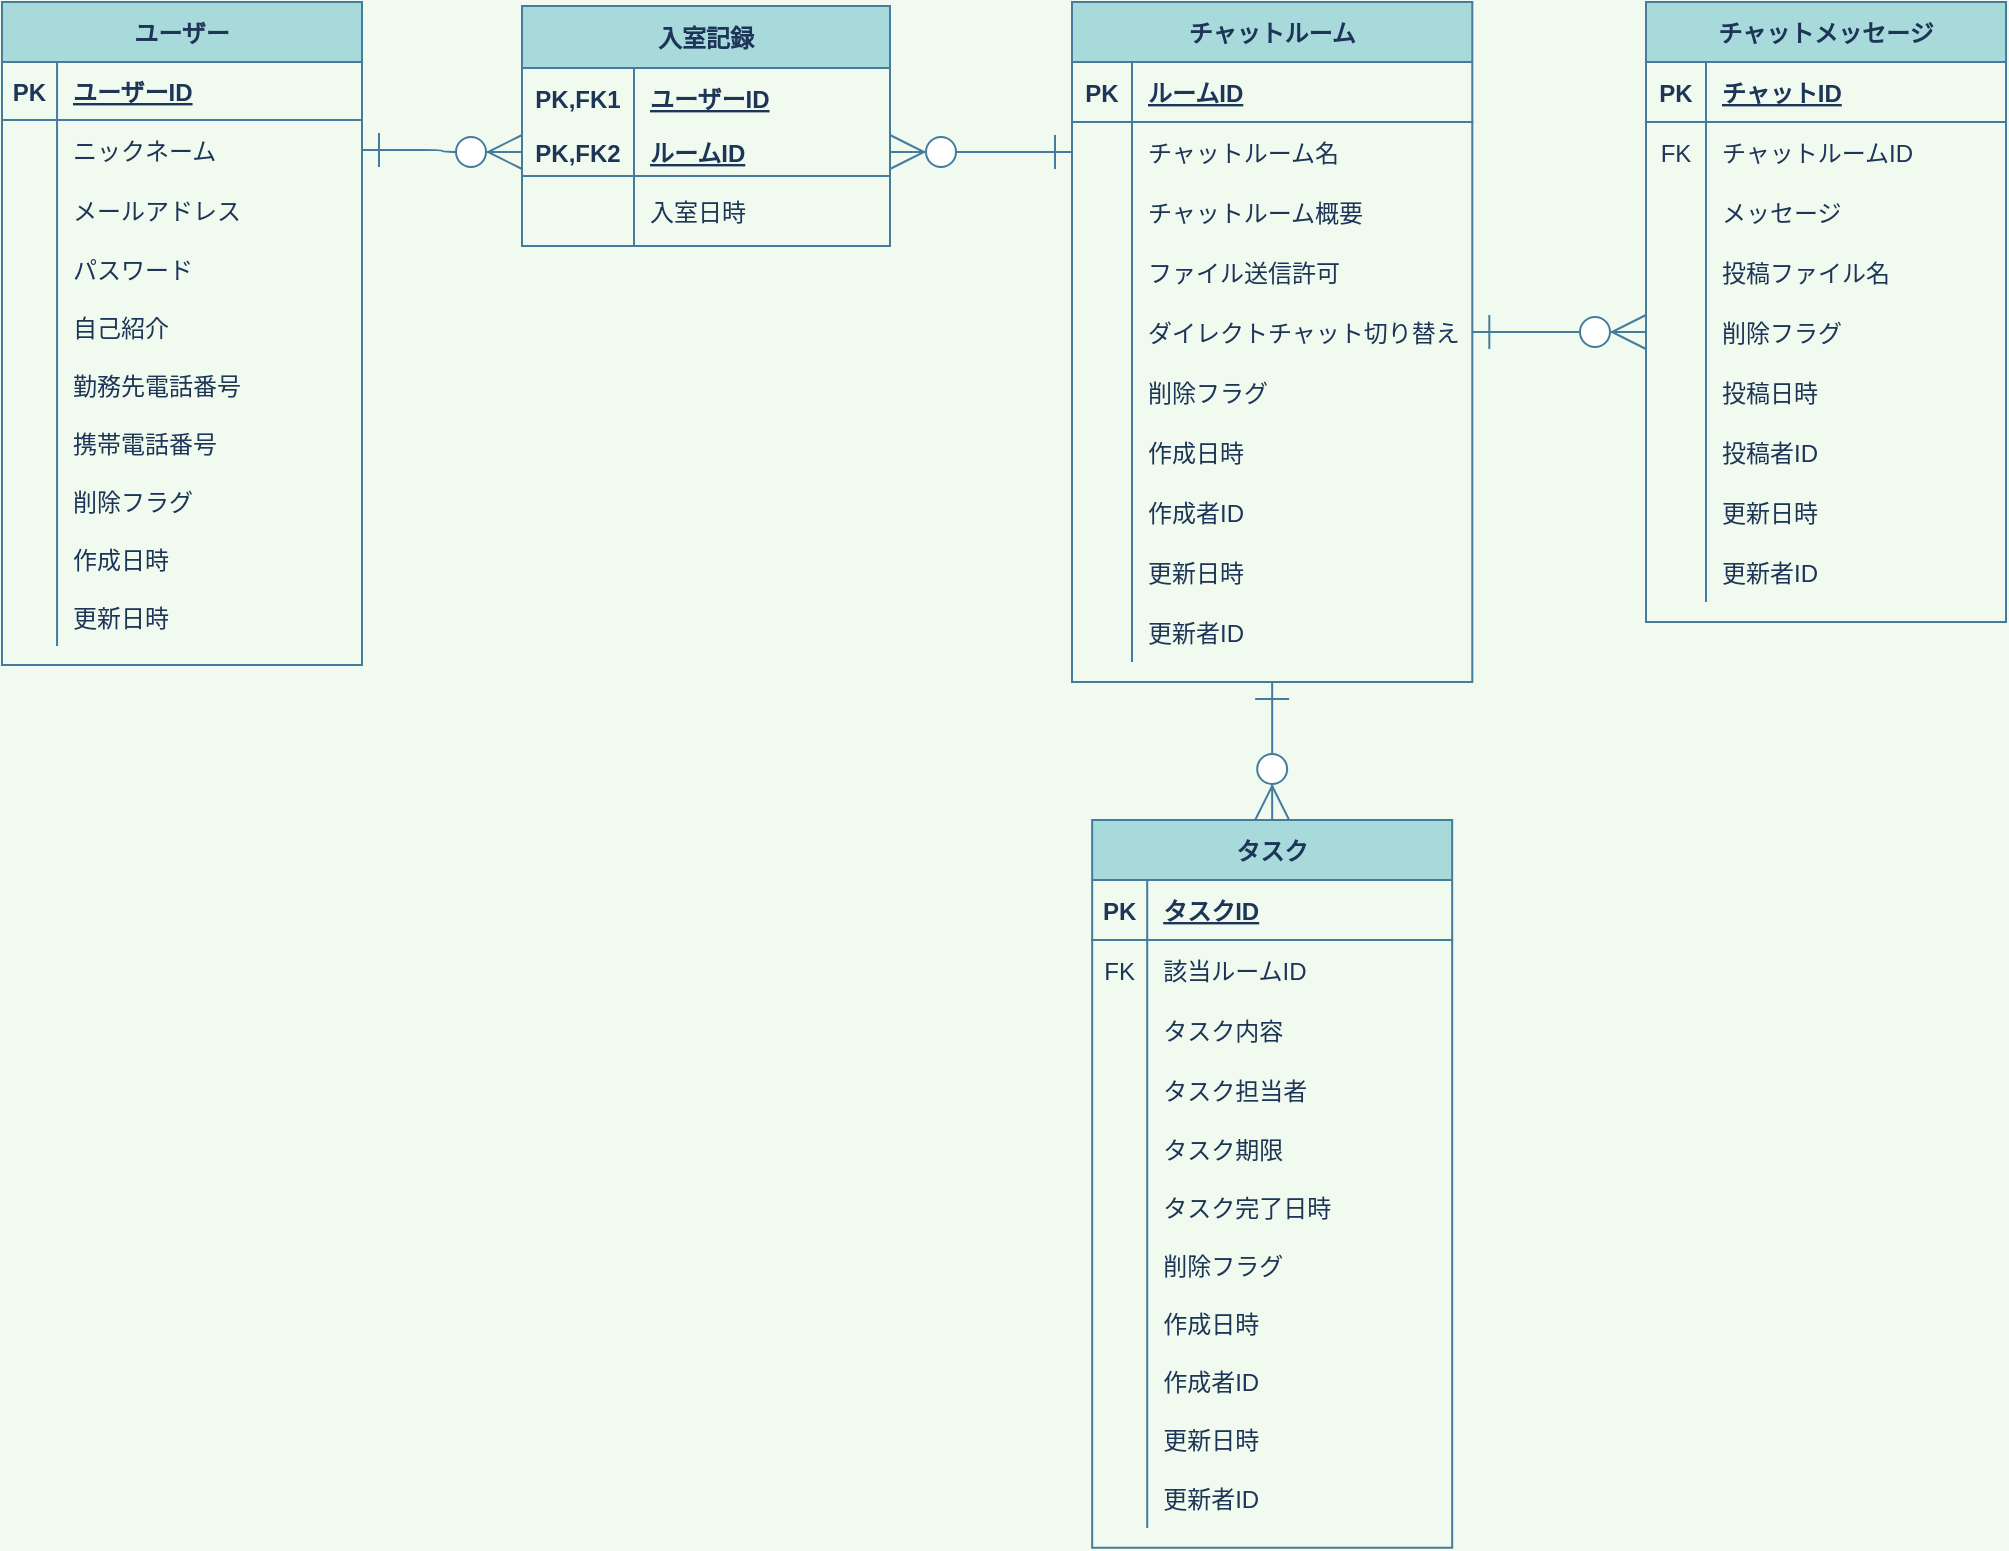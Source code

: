 <mxfile version="13.6.5" pages="3">
    <diagram id="z2y-q7UlE0Hm3_T02Hqq" name="ユーザー関連機能">
        <mxGraphModel dx="1180" dy="1419" grid="0" gridSize="10" guides="1" tooltips="1" connect="1" arrows="1" fold="1" page="1" pageScale="1" pageWidth="1169" pageHeight="827" background="#F1FAEE" math="0" shadow="0">
            <root>
                <mxCell id="0"/>
                <mxCell id="1" parent="0"/>
                <mxCell id="vardAXW912Ard7e9yVQy-369" style="edgeStyle=orthogonalEdgeStyle;rounded=1;orthogonalLoop=1;jettySize=auto;html=1;exitX=0.5;exitY=1;exitDx=0;exitDy=0;entryX=0.5;entryY=0;entryDx=0;entryDy=0;startArrow=ERone;startFill=0;startSize=15;endArrow=ERzeroToMany;endFill=1;endSize=15;strokeColor=#457B9D;fillColor=#A8DADC;fontColor=#1D3557;" parent="1" source="vardAXW912Ard7e9yVQy-74" target="vardAXW912Ard7e9yVQy-126" edge="1">
                    <mxGeometry relative="1" as="geometry"/>
                </mxCell>
                <mxCell id="vardAXW912Ard7e9yVQy-366" style="edgeStyle=orthogonalEdgeStyle;rounded=1;orthogonalLoop=1;jettySize=auto;html=1;exitX=1;exitY=0.5;exitDx=0;exitDy=0;startArrow=ERzeroToMany;startFill=1;startSize=15;endArrow=ERone;endFill=0;endSize=15;strokeColor=#457B9D;fillColor=#A8DADC;fontColor=#1D3557;entryX=0;entryY=0.5;entryDx=0;entryDy=0;" parent="1" source="vardAXW912Ard7e9yVQy-317" target="vardAXW912Ard7e9yVQy-78" edge="1">
                    <mxGeometry relative="1" as="geometry">
                        <mxPoint x="630.706" y="140.353" as="targetPoint"/>
                    </mxGeometry>
                </mxCell>
                <mxCell id="vardAXW912Ard7e9yVQy-368" style="edgeStyle=orthogonalEdgeStyle;rounded=1;orthogonalLoop=1;jettySize=auto;html=1;exitX=0;exitY=0.5;exitDx=0;exitDy=0;entryX=1;entryY=0.5;entryDx=0;entryDy=0;startArrow=ERzeroToMany;startFill=1;startSize=15;endArrow=ERone;endFill=0;endSize=15;strokeColor=#457B9D;fillColor=#A8DADC;fontColor=#1D3557;" parent="1" source="vardAXW912Ard7e9yVQy-317" target="vardAXW912Ard7e9yVQy-16" edge="1">
                    <mxGeometry relative="1" as="geometry"/>
                </mxCell>
                <mxCell id="16" style="edgeStyle=orthogonalEdgeStyle;rounded=0;orthogonalLoop=1;jettySize=auto;html=1;entryX=0;entryY=0.5;entryDx=0;entryDy=0;fontColor=#1D3557;strokeColor=#457B9D;endArrow=ERzeroToMany;endFill=1;endSize=15;startSize=15;startArrow=ERone;startFill=0;exitX=1;exitY=0.5;exitDx=0;exitDy=0;" edge="1" parent="1" source="20" target="vardAXW912Ard7e9yVQy-71">
                    <mxGeometry relative="1" as="geometry"/>
                </mxCell>
                <mxCell id="vardAXW912Ard7e9yVQy-22" value="チャットメッセージ" style="shape=table;startSize=30;container=1;collapsible=1;childLayout=tableLayout;fixedRows=1;rowLines=0;fontStyle=1;align=center;resizeLast=1;strokeColor=#457B9D;fillColor=#A8DADC;fontColor=#1D3557;" parent="1" vertex="1">
                    <mxGeometry x="924" y="33" width="180" height="310" as="geometry"/>
                </mxCell>
                <mxCell id="vardAXW912Ard7e9yVQy-23" value="" style="shape=partialRectangle;collapsible=0;dropTarget=0;pointerEvents=0;fillColor=none;top=0;left=0;bottom=1;right=0;points=[[0,0.5],[1,0.5]];portConstraint=eastwest;strokeColor=#457B9D;fontColor=#1D3557;" parent="vardAXW912Ard7e9yVQy-22" vertex="1">
                    <mxGeometry y="30" width="180" height="30" as="geometry"/>
                </mxCell>
                <mxCell id="vardAXW912Ard7e9yVQy-24" value="PK" style="shape=partialRectangle;connectable=0;fillColor=none;top=0;left=0;bottom=0;right=0;fontStyle=1;overflow=hidden;strokeColor=#457B9D;fontColor=#1D3557;" parent="vardAXW912Ard7e9yVQy-23" vertex="1">
                    <mxGeometry width="30" height="30" as="geometry"/>
                </mxCell>
                <mxCell id="vardAXW912Ard7e9yVQy-25" value="チャットID" style="shape=partialRectangle;connectable=0;fillColor=none;top=0;left=0;bottom=0;right=0;align=left;spacingLeft=6;fontStyle=5;overflow=hidden;strokeColor=#457B9D;fontColor=#1D3557;" parent="vardAXW912Ard7e9yVQy-23" vertex="1">
                    <mxGeometry x="30" width="150" height="30" as="geometry"/>
                </mxCell>
                <mxCell id="vardAXW912Ard7e9yVQy-162" style="shape=partialRectangle;collapsible=0;dropTarget=0;pointerEvents=0;fillColor=none;top=0;left=0;bottom=0;right=0;points=[[0,0.5],[1,0.5]];portConstraint=eastwest;strokeColor=#457B9D;fontColor=#1D3557;" parent="vardAXW912Ard7e9yVQy-22" vertex="1">
                    <mxGeometry y="60" width="180" height="30" as="geometry"/>
                </mxCell>
                <mxCell id="vardAXW912Ard7e9yVQy-163" value="FK" style="shape=partialRectangle;connectable=0;fillColor=none;top=0;left=0;bottom=0;right=0;editable=1;overflow=hidden;strokeColor=#457B9D;fontColor=#1D3557;" parent="vardAXW912Ard7e9yVQy-162" vertex="1">
                    <mxGeometry width="30" height="30" as="geometry"/>
                </mxCell>
                <mxCell id="vardAXW912Ard7e9yVQy-164" value="チャットルームID" style="shape=partialRectangle;connectable=0;fillColor=none;top=0;left=0;bottom=0;right=0;align=left;spacingLeft=6;overflow=hidden;strokeColor=#457B9D;fontColor=#1D3557;" parent="vardAXW912Ard7e9yVQy-162" vertex="1">
                    <mxGeometry x="30" width="150" height="30" as="geometry"/>
                </mxCell>
                <mxCell id="vardAXW912Ard7e9yVQy-29" value="" style="shape=partialRectangle;collapsible=0;dropTarget=0;pointerEvents=0;fillColor=none;top=0;left=0;bottom=0;right=0;points=[[0,0.5],[1,0.5]];portConstraint=eastwest;strokeColor=#457B9D;fontColor=#1D3557;" parent="vardAXW912Ard7e9yVQy-22" vertex="1">
                    <mxGeometry y="90" width="180" height="30" as="geometry"/>
                </mxCell>
                <mxCell id="vardAXW912Ard7e9yVQy-30" value="" style="shape=partialRectangle;connectable=0;fillColor=none;top=0;left=0;bottom=0;right=0;editable=1;overflow=hidden;strokeColor=#457B9D;fontColor=#1D3557;" parent="vardAXW912Ard7e9yVQy-29" vertex="1">
                    <mxGeometry width="30" height="30" as="geometry"/>
                </mxCell>
                <mxCell id="vardAXW912Ard7e9yVQy-31" value="メッセージ" style="shape=partialRectangle;connectable=0;fillColor=none;top=0;left=0;bottom=0;right=0;align=left;spacingLeft=6;overflow=hidden;strokeColor=#457B9D;fontColor=#1D3557;" parent="vardAXW912Ard7e9yVQy-29" vertex="1">
                    <mxGeometry x="30" width="150" height="30" as="geometry"/>
                </mxCell>
                <mxCell id="vardAXW912Ard7e9yVQy-32" value="" style="shape=partialRectangle;collapsible=0;dropTarget=0;pointerEvents=0;fillColor=none;top=0;left=0;bottom=0;right=0;points=[[0,0.5],[1,0.5]];portConstraint=eastwest;strokeColor=#457B9D;fontColor=#1D3557;" parent="vardAXW912Ard7e9yVQy-22" vertex="1">
                    <mxGeometry y="120" width="180" height="30" as="geometry"/>
                </mxCell>
                <mxCell id="vardAXW912Ard7e9yVQy-33" value="" style="shape=partialRectangle;connectable=0;fillColor=none;top=0;left=0;bottom=0;right=0;editable=1;overflow=hidden;strokeColor=#457B9D;fontColor=#1D3557;" parent="vardAXW912Ard7e9yVQy-32" vertex="1">
                    <mxGeometry width="30" height="30" as="geometry"/>
                </mxCell>
                <mxCell id="vardAXW912Ard7e9yVQy-34" value="投稿ファイル名" style="shape=partialRectangle;connectable=0;fillColor=none;top=0;left=0;bottom=0;right=0;align=left;spacingLeft=6;overflow=hidden;strokeColor=#457B9D;fontColor=#1D3557;" parent="vardAXW912Ard7e9yVQy-32" vertex="1">
                    <mxGeometry x="30" width="150" height="30" as="geometry"/>
                </mxCell>
                <mxCell id="vardAXW912Ard7e9yVQy-71" style="shape=partialRectangle;collapsible=0;dropTarget=0;pointerEvents=0;fillColor=none;top=0;left=0;bottom=0;right=0;points=[[0,0.5],[1,0.5]];portConstraint=eastwest;strokeColor=#457B9D;fontColor=#1D3557;" parent="vardAXW912Ard7e9yVQy-22" vertex="1">
                    <mxGeometry y="150" width="180" height="30" as="geometry"/>
                </mxCell>
                <mxCell id="vardAXW912Ard7e9yVQy-72" style="shape=partialRectangle;connectable=0;fillColor=none;top=0;left=0;bottom=0;right=0;editable=1;overflow=hidden;strokeColor=#457B9D;fontColor=#1D3557;" parent="vardAXW912Ard7e9yVQy-71" vertex="1">
                    <mxGeometry width="30" height="30" as="geometry"/>
                </mxCell>
                <mxCell id="vardAXW912Ard7e9yVQy-73" value="削除フラグ" style="shape=partialRectangle;connectable=0;fillColor=none;top=0;left=0;bottom=0;right=0;align=left;spacingLeft=6;overflow=hidden;strokeColor=#457B9D;fontColor=#1D3557;direction=south;flipH=1;" parent="vardAXW912Ard7e9yVQy-71" vertex="1">
                    <mxGeometry x="30" width="150" height="30" as="geometry"/>
                </mxCell>
                <mxCell id="vardAXW912Ard7e9yVQy-68" style="shape=partialRectangle;collapsible=0;dropTarget=0;pointerEvents=0;fillColor=none;top=0;left=0;bottom=0;right=0;points=[[0,0.5],[1,0.5]];portConstraint=eastwest;strokeColor=#457B9D;fontColor=#1D3557;" parent="vardAXW912Ard7e9yVQy-22" vertex="1">
                    <mxGeometry y="180" width="180" height="30" as="geometry"/>
                </mxCell>
                <mxCell id="vardAXW912Ard7e9yVQy-69" style="shape=partialRectangle;connectable=0;fillColor=none;top=0;left=0;bottom=0;right=0;editable=1;overflow=hidden;strokeColor=#457B9D;fontColor=#1D3557;" parent="vardAXW912Ard7e9yVQy-68" vertex="1">
                    <mxGeometry width="30" height="30" as="geometry"/>
                </mxCell>
                <mxCell id="vardAXW912Ard7e9yVQy-70" value="投稿日時" style="shape=partialRectangle;connectable=0;fillColor=none;top=0;left=0;bottom=0;right=0;align=left;spacingLeft=6;overflow=hidden;strokeColor=#457B9D;fontColor=#1D3557;" parent="vardAXW912Ard7e9yVQy-68" vertex="1">
                    <mxGeometry x="30" width="150" height="30" as="geometry"/>
                </mxCell>
                <mxCell id="vardAXW912Ard7e9yVQy-26" value="" style="shape=partialRectangle;collapsible=0;dropTarget=0;pointerEvents=0;fillColor=none;top=0;left=0;bottom=0;right=0;points=[[0,0.5],[1,0.5]];portConstraint=eastwest;strokeColor=#457B9D;fontColor=#1D3557;" parent="vardAXW912Ard7e9yVQy-22" vertex="1">
                    <mxGeometry y="210" width="180" height="30" as="geometry"/>
                </mxCell>
                <mxCell id="vardAXW912Ard7e9yVQy-27" value="" style="shape=partialRectangle;connectable=0;fillColor=none;top=0;left=0;bottom=0;right=0;editable=1;overflow=hidden;strokeColor=#457B9D;fontColor=#1D3557;" parent="vardAXW912Ard7e9yVQy-26" vertex="1">
                    <mxGeometry width="30" height="30" as="geometry"/>
                </mxCell>
                <mxCell id="vardAXW912Ard7e9yVQy-28" value="投稿者ID" style="shape=partialRectangle;connectable=0;fillColor=none;top=0;left=0;bottom=0;right=0;align=left;spacingLeft=6;overflow=hidden;strokeColor=#457B9D;fontColor=#1D3557;" parent="vardAXW912Ard7e9yVQy-26" vertex="1">
                    <mxGeometry x="30" width="150" height="30" as="geometry"/>
                </mxCell>
                <mxCell id="vardAXW912Ard7e9yVQy-65" style="shape=partialRectangle;collapsible=0;dropTarget=0;pointerEvents=0;fillColor=none;top=0;left=0;bottom=0;right=0;points=[[0,0.5],[1,0.5]];portConstraint=eastwest;strokeColor=#457B9D;fontColor=#1D3557;" parent="vardAXW912Ard7e9yVQy-22" vertex="1">
                    <mxGeometry y="240" width="180" height="30" as="geometry"/>
                </mxCell>
                <mxCell id="vardAXW912Ard7e9yVQy-66" style="shape=partialRectangle;connectable=0;fillColor=none;top=0;left=0;bottom=0;right=0;editable=1;overflow=hidden;strokeColor=#457B9D;fontColor=#1D3557;" parent="vardAXW912Ard7e9yVQy-65" vertex="1">
                    <mxGeometry width="30" height="30" as="geometry"/>
                </mxCell>
                <mxCell id="vardAXW912Ard7e9yVQy-67" value="更新日時" style="shape=partialRectangle;connectable=0;fillColor=none;top=0;left=0;bottom=0;right=0;align=left;spacingLeft=6;overflow=hidden;strokeColor=#457B9D;fontColor=#1D3557;" parent="vardAXW912Ard7e9yVQy-65" vertex="1">
                    <mxGeometry x="30" width="150" height="30" as="geometry"/>
                </mxCell>
                <mxCell id="vardAXW912Ard7e9yVQy-123" style="shape=partialRectangle;collapsible=0;dropTarget=0;pointerEvents=0;fillColor=none;top=0;left=0;bottom=0;right=0;points=[[0,0.5],[1,0.5]];portConstraint=eastwest;strokeColor=#457B9D;fontColor=#1D3557;" parent="vardAXW912Ard7e9yVQy-22" vertex="1">
                    <mxGeometry y="270" width="180" height="30" as="geometry"/>
                </mxCell>
                <mxCell id="vardAXW912Ard7e9yVQy-124" style="shape=partialRectangle;connectable=0;fillColor=none;top=0;left=0;bottom=0;right=0;editable=1;overflow=hidden;strokeColor=#457B9D;fontColor=#1D3557;" parent="vardAXW912Ard7e9yVQy-123" vertex="1">
                    <mxGeometry width="30" height="30" as="geometry"/>
                </mxCell>
                <mxCell id="vardAXW912Ard7e9yVQy-125" value="更新者ID" style="shape=partialRectangle;connectable=0;fillColor=none;top=0;left=0;bottom=0;right=0;align=left;spacingLeft=6;overflow=hidden;strokeColor=#457B9D;fontColor=#1D3557;" parent="vardAXW912Ard7e9yVQy-123" vertex="1">
                    <mxGeometry x="30" width="150" height="30" as="geometry"/>
                </mxCell>
                <mxCell id="vardAXW912Ard7e9yVQy-74" value="チャットルーム" style="shape=table;startSize=30;container=1;collapsible=1;childLayout=tableLayout;fixedRows=1;rowLines=0;fontStyle=1;align=center;resizeLast=1;strokeColor=#457B9D;fillColor=#A8DADC;fontColor=#1D3557;" parent="1" vertex="1">
                    <mxGeometry x="637" y="33" width="200.156" height="340" as="geometry"/>
                </mxCell>
                <mxCell id="vardAXW912Ard7e9yVQy-75" value="" style="shape=partialRectangle;collapsible=0;dropTarget=0;pointerEvents=0;fillColor=none;top=0;left=0;bottom=1;right=0;points=[[0,0.5],[1,0.5]];portConstraint=eastwest;strokeColor=#457B9D;fontColor=#1D3557;" parent="vardAXW912Ard7e9yVQy-74" vertex="1">
                    <mxGeometry y="30" width="200.156" height="30" as="geometry"/>
                </mxCell>
                <mxCell id="vardAXW912Ard7e9yVQy-76" value="PK" style="shape=partialRectangle;connectable=0;fillColor=none;top=0;left=0;bottom=0;right=0;fontStyle=1;overflow=hidden;strokeColor=#457B9D;fontColor=#1D3557;" parent="vardAXW912Ard7e9yVQy-75" vertex="1">
                    <mxGeometry width="30" height="30" as="geometry"/>
                </mxCell>
                <mxCell id="vardAXW912Ard7e9yVQy-77" value="ルームID" style="shape=partialRectangle;connectable=0;fillColor=none;top=0;left=0;bottom=0;right=0;align=left;spacingLeft=6;fontStyle=5;overflow=hidden;strokeColor=#457B9D;fontColor=#1D3557;" parent="vardAXW912Ard7e9yVQy-75" vertex="1">
                    <mxGeometry x="30" width="170.156" height="30" as="geometry"/>
                </mxCell>
                <mxCell id="vardAXW912Ard7e9yVQy-78" value="" style="shape=partialRectangle;collapsible=0;dropTarget=0;pointerEvents=0;fillColor=none;top=0;left=0;bottom=0;right=0;points=[[0,0.5],[1,0.5]];portConstraint=eastwest;strokeColor=#457B9D;fontColor=#1D3557;" parent="vardAXW912Ard7e9yVQy-74" vertex="1">
                    <mxGeometry y="60" width="200.156" height="30" as="geometry"/>
                </mxCell>
                <mxCell id="vardAXW912Ard7e9yVQy-79" value="" style="shape=partialRectangle;connectable=0;fillColor=none;top=0;left=0;bottom=0;right=0;editable=1;overflow=hidden;strokeColor=#457B9D;fontColor=#1D3557;" parent="vardAXW912Ard7e9yVQy-78" vertex="1">
                    <mxGeometry width="30" height="30" as="geometry"/>
                </mxCell>
                <mxCell id="vardAXW912Ard7e9yVQy-80" value="チャットルーム名" style="shape=partialRectangle;connectable=0;fillColor=none;top=0;left=0;bottom=0;right=0;align=left;spacingLeft=6;overflow=hidden;strokeColor=#457B9D;fontColor=#1D3557;" parent="vardAXW912Ard7e9yVQy-78" vertex="1">
                    <mxGeometry x="30" width="170.156" height="30" as="geometry"/>
                </mxCell>
                <mxCell id="vardAXW912Ard7e9yVQy-81" value="" style="shape=partialRectangle;collapsible=0;dropTarget=0;pointerEvents=0;fillColor=none;top=0;left=0;bottom=0;right=0;points=[[0,0.5],[1,0.5]];portConstraint=eastwest;strokeColor=#457B9D;fontColor=#1D3557;" parent="vardAXW912Ard7e9yVQy-74" vertex="1">
                    <mxGeometry y="90" width="200.156" height="30" as="geometry"/>
                </mxCell>
                <mxCell id="vardAXW912Ard7e9yVQy-82" value="" style="shape=partialRectangle;connectable=0;fillColor=none;top=0;left=0;bottom=0;right=0;editable=1;overflow=hidden;strokeColor=#457B9D;fontColor=#1D3557;" parent="vardAXW912Ard7e9yVQy-81" vertex="1">
                    <mxGeometry width="30" height="30" as="geometry"/>
                </mxCell>
                <mxCell id="vardAXW912Ard7e9yVQy-83" value="チャットルーム概要" style="shape=partialRectangle;connectable=0;fillColor=none;top=0;left=0;bottom=0;right=0;align=left;spacingLeft=6;overflow=hidden;strokeColor=#457B9D;fontColor=#1D3557;" parent="vardAXW912Ard7e9yVQy-81" vertex="1">
                    <mxGeometry x="30" width="170.156" height="30" as="geometry"/>
                </mxCell>
                <mxCell id="12" style="shape=partialRectangle;collapsible=0;dropTarget=0;pointerEvents=0;fillColor=none;top=0;left=0;bottom=0;right=0;points=[[0,0.5],[1,0.5]];portConstraint=eastwest;strokeColor=#457B9D;fontColor=#1D3557;" vertex="1" parent="vardAXW912Ard7e9yVQy-74">
                    <mxGeometry y="120" width="200.156" height="30" as="geometry"/>
                </mxCell>
                <mxCell id="13" style="shape=partialRectangle;connectable=0;fillColor=none;top=0;left=0;bottom=0;right=0;editable=1;overflow=hidden;strokeColor=#457B9D;fontColor=#1D3557;" vertex="1" parent="12">
                    <mxGeometry width="30" height="30" as="geometry"/>
                </mxCell>
                <mxCell id="14" value="ファイル送信許可" style="shape=partialRectangle;connectable=0;fillColor=none;top=0;left=0;bottom=0;right=0;align=left;spacingLeft=6;overflow=hidden;strokeColor=#457B9D;fontColor=#1D3557;" vertex="1" parent="12">
                    <mxGeometry x="30" width="170.156" height="30" as="geometry"/>
                </mxCell>
                <mxCell id="20" style="shape=partialRectangle;collapsible=0;dropTarget=0;pointerEvents=0;fillColor=none;top=0;left=0;bottom=0;right=0;points=[[0,0.5],[1,0.5]];portConstraint=eastwest;strokeColor=#457B9D;fontColor=#1D3557;" vertex="1" parent="vardAXW912Ard7e9yVQy-74">
                    <mxGeometry y="150" width="200.156" height="30" as="geometry"/>
                </mxCell>
                <mxCell id="21" style="shape=partialRectangle;connectable=0;fillColor=none;top=0;left=0;bottom=0;right=0;editable=1;overflow=hidden;strokeColor=#457B9D;fontColor=#1D3557;" vertex="1" parent="20">
                    <mxGeometry width="30" height="30" as="geometry"/>
                </mxCell>
                <mxCell id="22" value="ダイレクトチャット切り替え" style="shape=partialRectangle;connectable=0;fillColor=none;top=0;left=0;bottom=0;right=0;align=left;spacingLeft=6;overflow=hidden;strokeColor=#457B9D;fontColor=#1D3557;" vertex="1" parent="20">
                    <mxGeometry x="30" width="170.156" height="30" as="geometry"/>
                </mxCell>
                <mxCell id="vardAXW912Ard7e9yVQy-87" style="shape=partialRectangle;collapsible=0;dropTarget=0;pointerEvents=0;fillColor=none;top=0;left=0;bottom=0;right=0;points=[[0,0.5],[1,0.5]];portConstraint=eastwest;strokeColor=#457B9D;fontColor=#1D3557;" parent="vardAXW912Ard7e9yVQy-74" vertex="1">
                    <mxGeometry y="180" width="200.156" height="30" as="geometry"/>
                </mxCell>
                <mxCell id="vardAXW912Ard7e9yVQy-88" style="shape=partialRectangle;connectable=0;fillColor=none;top=0;left=0;bottom=0;right=0;editable=1;overflow=hidden;strokeColor=#457B9D;fontColor=#1D3557;" parent="vardAXW912Ard7e9yVQy-87" vertex="1">
                    <mxGeometry width="30" height="30" as="geometry"/>
                </mxCell>
                <mxCell id="vardAXW912Ard7e9yVQy-89" value="削除フラグ" style="shape=partialRectangle;connectable=0;fillColor=none;top=0;left=0;bottom=0;right=0;align=left;spacingLeft=6;overflow=hidden;strokeColor=#457B9D;fontColor=#1D3557;direction=south;flipH=1;" parent="vardAXW912Ard7e9yVQy-87" vertex="1">
                    <mxGeometry x="30" width="170.156" height="30" as="geometry"/>
                </mxCell>
                <mxCell id="vardAXW912Ard7e9yVQy-90" style="shape=partialRectangle;collapsible=0;dropTarget=0;pointerEvents=0;fillColor=none;top=0;left=0;bottom=0;right=0;points=[[0,0.5],[1,0.5]];portConstraint=eastwest;strokeColor=#457B9D;fontColor=#1D3557;" parent="vardAXW912Ard7e9yVQy-74" vertex="1">
                    <mxGeometry y="210" width="200.156" height="30" as="geometry"/>
                </mxCell>
                <mxCell id="vardAXW912Ard7e9yVQy-91" style="shape=partialRectangle;connectable=0;fillColor=none;top=0;left=0;bottom=0;right=0;editable=1;overflow=hidden;strokeColor=#457B9D;fontColor=#1D3557;" parent="vardAXW912Ard7e9yVQy-90" vertex="1">
                    <mxGeometry width="30" height="30" as="geometry"/>
                </mxCell>
                <mxCell id="vardAXW912Ard7e9yVQy-92" value="作成日時" style="shape=partialRectangle;connectable=0;fillColor=none;top=0;left=0;bottom=0;right=0;align=left;spacingLeft=6;overflow=hidden;strokeColor=#457B9D;fontColor=#1D3557;" parent="vardAXW912Ard7e9yVQy-90" vertex="1">
                    <mxGeometry x="30" width="170.156" height="30" as="geometry"/>
                </mxCell>
                <mxCell id="vardAXW912Ard7e9yVQy-84" value="" style="shape=partialRectangle;collapsible=0;dropTarget=0;pointerEvents=0;fillColor=none;top=0;left=0;bottom=0;right=0;points=[[0,0.5],[1,0.5]];portConstraint=eastwest;strokeColor=#457B9D;fontColor=#1D3557;" parent="vardAXW912Ard7e9yVQy-74" vertex="1">
                    <mxGeometry y="240" width="200.156" height="30" as="geometry"/>
                </mxCell>
                <mxCell id="vardAXW912Ard7e9yVQy-85" value="" style="shape=partialRectangle;connectable=0;fillColor=none;top=0;left=0;bottom=0;right=0;editable=1;overflow=hidden;strokeColor=#457B9D;fontColor=#1D3557;" parent="vardAXW912Ard7e9yVQy-84" vertex="1">
                    <mxGeometry width="30" height="30" as="geometry"/>
                </mxCell>
                <mxCell id="vardAXW912Ard7e9yVQy-86" value="作成者ID" style="shape=partialRectangle;connectable=0;fillColor=none;top=0;left=0;bottom=0;right=0;align=left;spacingLeft=6;overflow=hidden;strokeColor=#457B9D;fontColor=#1D3557;" parent="vardAXW912Ard7e9yVQy-84" vertex="1">
                    <mxGeometry x="30" width="170.156" height="30" as="geometry"/>
                </mxCell>
                <mxCell id="vardAXW912Ard7e9yVQy-93" style="shape=partialRectangle;collapsible=0;dropTarget=0;pointerEvents=0;fillColor=none;top=0;left=0;bottom=0;right=0;points=[[0,0.5],[1,0.5]];portConstraint=eastwest;strokeColor=#457B9D;fontColor=#1D3557;" parent="vardAXW912Ard7e9yVQy-74" vertex="1">
                    <mxGeometry y="270" width="200.156" height="30" as="geometry"/>
                </mxCell>
                <mxCell id="vardAXW912Ard7e9yVQy-94" style="shape=partialRectangle;connectable=0;fillColor=none;top=0;left=0;bottom=0;right=0;editable=1;overflow=hidden;strokeColor=#457B9D;fontColor=#1D3557;" parent="vardAXW912Ard7e9yVQy-93" vertex="1">
                    <mxGeometry width="30" height="30" as="geometry"/>
                </mxCell>
                <mxCell id="vardAXW912Ard7e9yVQy-95" value="更新日時" style="shape=partialRectangle;connectable=0;fillColor=none;top=0;left=0;bottom=0;right=0;align=left;spacingLeft=6;overflow=hidden;strokeColor=#457B9D;fontColor=#1D3557;" parent="vardAXW912Ard7e9yVQy-93" vertex="1">
                    <mxGeometry x="30" width="170.156" height="30" as="geometry"/>
                </mxCell>
                <mxCell id="2" style="shape=partialRectangle;collapsible=0;dropTarget=0;pointerEvents=0;fillColor=none;top=0;left=0;bottom=0;right=0;points=[[0,0.5],[1,0.5]];portConstraint=eastwest;strokeColor=#457B9D;fontColor=#1D3557;" vertex="1" parent="vardAXW912Ard7e9yVQy-74">
                    <mxGeometry y="300" width="200.156" height="30" as="geometry"/>
                </mxCell>
                <mxCell id="3" style="shape=partialRectangle;connectable=0;fillColor=none;top=0;left=0;bottom=0;right=0;editable=1;overflow=hidden;strokeColor=#457B9D;fontColor=#1D3557;" vertex="1" parent="2">
                    <mxGeometry width="30" height="30" as="geometry"/>
                </mxCell>
                <mxCell id="4" value="更新者ID" style="shape=partialRectangle;connectable=0;fillColor=none;top=0;left=0;bottom=0;right=0;align=left;spacingLeft=6;overflow=hidden;strokeColor=#457B9D;fontColor=#1D3557;" vertex="1" parent="2">
                    <mxGeometry x="30" width="170.156" height="30" as="geometry"/>
                </mxCell>
                <mxCell id="vardAXW912Ard7e9yVQy-313" value="入室記録" style="shape=table;startSize=31;container=1;collapsible=1;childLayout=tableLayout;fixedRows=1;rowLines=0;fontStyle=1;align=center;resizeLast=1;strokeColor=#457B9D;fillColor=#A8DADC;fontColor=#1D3557;columnLines=1;resizeLastRow=0;resizeWidth=0;" parent="1" vertex="1">
                    <mxGeometry x="362" y="35" width="184" height="120" as="geometry"/>
                </mxCell>
                <mxCell id="vardAXW912Ard7e9yVQy-314" value="" style="shape=partialRectangle;collapsible=0;dropTarget=0;pointerEvents=0;fillColor=none;top=0;left=0;bottom=0;right=0;points=[[0,0.5],[1,0.5]];portConstraint=eastwest;" parent="vardAXW912Ard7e9yVQy-313" vertex="1">
                    <mxGeometry y="31" width="184" height="30" as="geometry"/>
                </mxCell>
                <mxCell id="vardAXW912Ard7e9yVQy-315" value="PK,FK1" style="shape=partialRectangle;connectable=0;fillColor=none;top=0;left=0;bottom=0;right=0;fontStyle=1;overflow=hidden;fontColor=#1D3557;" parent="vardAXW912Ard7e9yVQy-314" vertex="1">
                    <mxGeometry width="56" height="30" as="geometry"/>
                </mxCell>
                <mxCell id="vardAXW912Ard7e9yVQy-316" value="ユーザーID" style="shape=partialRectangle;connectable=0;fillColor=none;top=0;left=0;bottom=0;right=0;align=left;spacingLeft=6;fontStyle=5;overflow=hidden;fontColor=#1D3557;" parent="vardAXW912Ard7e9yVQy-314" vertex="1">
                    <mxGeometry x="56" width="128" height="30" as="geometry"/>
                </mxCell>
                <mxCell id="vardAXW912Ard7e9yVQy-317" value="" style="shape=partialRectangle;collapsible=0;dropTarget=0;pointerEvents=0;fillColor=none;top=0;left=0;bottom=1;right=0;points=[[0,0.5],[1,0.5]];portConstraint=eastwest;" parent="vardAXW912Ard7e9yVQy-313" vertex="1">
                    <mxGeometry y="61" width="184" height="24" as="geometry"/>
                </mxCell>
                <mxCell id="vardAXW912Ard7e9yVQy-318" value="PK,FK2" style="shape=partialRectangle;connectable=0;fillColor=none;top=0;left=0;bottom=1;right=0;fontStyle=1;overflow=hidden;fontColor=#1D3557;strokeColor=#457B9D;" parent="vardAXW912Ard7e9yVQy-317" vertex="1">
                    <mxGeometry width="56" height="24" as="geometry"/>
                </mxCell>
                <mxCell id="vardAXW912Ard7e9yVQy-319" value="ルームID" style="shape=partialRectangle;connectable=0;fillColor=none;top=0;left=0;bottom=1;right=0;align=left;spacingLeft=6;fontStyle=5;overflow=hidden;fontColor=#1D3557;strokeWidth=1;strokeColor=#457B9D;" parent="vardAXW912Ard7e9yVQy-317" vertex="1">
                    <mxGeometry x="56" width="128" height="24" as="geometry"/>
                </mxCell>
                <mxCell id="vardAXW912Ard7e9yVQy-363" style="shape=partialRectangle;collapsible=0;dropTarget=0;pointerEvents=0;fillColor=none;top=0;left=0;bottom=0;right=0;points=[[0,0.5],[1,0.5]];portConstraint=eastwest;" parent="vardAXW912Ard7e9yVQy-313" vertex="1">
                    <mxGeometry y="85" width="184" height="35" as="geometry"/>
                </mxCell>
                <mxCell id="vardAXW912Ard7e9yVQy-364" style="shape=partialRectangle;connectable=0;fillColor=none;top=0;left=0;bottom=0;right=0;editable=1;overflow=hidden;" parent="vardAXW912Ard7e9yVQy-363" vertex="1">
                    <mxGeometry width="56" height="35" as="geometry"/>
                </mxCell>
                <mxCell id="vardAXW912Ard7e9yVQy-365" value="入室日時" style="shape=partialRectangle;connectable=0;fillColor=none;top=0;left=0;bottom=0;right=0;align=left;spacingLeft=6;overflow=hidden;fontColor=#1D3557;" parent="vardAXW912Ard7e9yVQy-363" vertex="1">
                    <mxGeometry x="56" width="128" height="35" as="geometry"/>
                </mxCell>
                <mxCell id="vardAXW912Ard7e9yVQy-9" value="ユーザー" style="shape=table;startSize=30;container=1;collapsible=1;childLayout=tableLayout;fixedRows=1;rowLines=0;fontStyle=1;align=center;resizeLast=1;strokeColor=#457B9D;fillColor=#A8DADC;fontColor=#1D3557;" parent="1" vertex="1">
                    <mxGeometry x="102" y="33" width="180" height="331.516" as="geometry">
                        <mxRectangle x="48" y="67" width="51" height="30" as="alternateBounds"/>
                    </mxGeometry>
                </mxCell>
                <mxCell id="vardAXW912Ard7e9yVQy-10" value="" style="shape=partialRectangle;collapsible=0;dropTarget=0;pointerEvents=0;fillColor=none;top=0;left=0;bottom=1;right=0;points=[[0,0.5],[1,0.5]];portConstraint=eastwest;strokeColor=#457B9D;fontColor=#1D3557;" parent="vardAXW912Ard7e9yVQy-9" vertex="1">
                    <mxGeometry y="30" width="180" height="29" as="geometry"/>
                </mxCell>
                <mxCell id="vardAXW912Ard7e9yVQy-11" value="PK" style="shape=partialRectangle;connectable=0;fillColor=none;top=0;left=0;bottom=0;right=0;fontStyle=1;overflow=hidden;strokeColor=#457B9D;fontColor=#1D3557;" parent="vardAXW912Ard7e9yVQy-10" vertex="1">
                    <mxGeometry width="27.522" height="29" as="geometry"/>
                </mxCell>
                <mxCell id="vardAXW912Ard7e9yVQy-12" value="ユーザーID" style="shape=partialRectangle;connectable=0;fillColor=none;top=0;left=0;bottom=0;right=0;align=left;spacingLeft=6;fontStyle=5;overflow=hidden;strokeColor=#457B9D;fontColor=#1D3557;" parent="vardAXW912Ard7e9yVQy-10" vertex="1">
                    <mxGeometry x="27.522" width="152.478" height="29" as="geometry"/>
                </mxCell>
                <mxCell id="vardAXW912Ard7e9yVQy-16" value="" style="shape=partialRectangle;collapsible=0;dropTarget=0;pointerEvents=0;fillColor=none;top=0;left=0;bottom=0;right=0;points=[[0,0.5],[1,0.5]];portConstraint=eastwest;strokeColor=#457B9D;fontColor=#1D3557;" parent="vardAXW912Ard7e9yVQy-9" vertex="1">
                    <mxGeometry y="59" width="180" height="30" as="geometry"/>
                </mxCell>
                <mxCell id="vardAXW912Ard7e9yVQy-17" value="" style="shape=partialRectangle;connectable=0;fillColor=none;top=0;left=0;bottom=0;right=0;editable=1;overflow=hidden;strokeColor=#457B9D;fontColor=#1D3557;" parent="vardAXW912Ard7e9yVQy-16" vertex="1">
                    <mxGeometry width="27.522" height="30" as="geometry"/>
                </mxCell>
                <mxCell id="vardAXW912Ard7e9yVQy-18" value="ニックネーム" style="shape=partialRectangle;connectable=0;fillColor=none;top=0;left=0;bottom=0;right=0;align=left;spacingLeft=6;overflow=hidden;strokeColor=#457B9D;fontColor=#1D3557;" parent="vardAXW912Ard7e9yVQy-16" vertex="1">
                    <mxGeometry x="27.522" width="152.478" height="30" as="geometry"/>
                </mxCell>
                <mxCell id="vardAXW912Ard7e9yVQy-120" style="shape=partialRectangle;collapsible=0;dropTarget=0;pointerEvents=0;fillColor=none;top=0;left=0;bottom=0;right=0;points=[[0,0.5],[1,0.5]];portConstraint=eastwest;strokeColor=#457B9D;fontColor=#1D3557;" parent="vardAXW912Ard7e9yVQy-9" vertex="1">
                    <mxGeometry y="89" width="180" height="30" as="geometry"/>
                </mxCell>
                <mxCell id="vardAXW912Ard7e9yVQy-121" style="shape=partialRectangle;connectable=0;fillColor=none;top=0;left=0;bottom=0;right=0;editable=1;overflow=hidden;strokeColor=#457B9D;fontColor=#1D3557;" parent="vardAXW912Ard7e9yVQy-120" vertex="1">
                    <mxGeometry width="27.522" height="30" as="geometry"/>
                </mxCell>
                <mxCell id="vardAXW912Ard7e9yVQy-122" value="メールアドレス" style="shape=partialRectangle;connectable=0;fillColor=none;top=0;left=0;bottom=0;right=0;align=left;spacingLeft=6;overflow=hidden;strokeColor=#457B9D;fontColor=#1D3557;" parent="vardAXW912Ard7e9yVQy-120" vertex="1">
                    <mxGeometry x="27.522" width="152.478" height="30" as="geometry"/>
                </mxCell>
                <mxCell id="vardAXW912Ard7e9yVQy-19" value="" style="shape=partialRectangle;collapsible=0;dropTarget=0;pointerEvents=0;fillColor=none;top=0;left=0;bottom=0;right=0;points=[[0,0.5],[1,0.5]];portConstraint=eastwest;strokeColor=#457B9D;fontColor=#1D3557;" parent="vardAXW912Ard7e9yVQy-9" vertex="1">
                    <mxGeometry y="119" width="180" height="29" as="geometry"/>
                </mxCell>
                <mxCell id="vardAXW912Ard7e9yVQy-20" value="" style="shape=partialRectangle;connectable=0;fillColor=none;top=0;left=0;bottom=0;right=0;editable=1;overflow=hidden;strokeColor=#457B9D;fontColor=#1D3557;" parent="vardAXW912Ard7e9yVQy-19" vertex="1">
                    <mxGeometry width="27.522" height="29" as="geometry"/>
                </mxCell>
                <mxCell id="vardAXW912Ard7e9yVQy-21" value="パスワード" style="shape=partialRectangle;connectable=0;fillColor=none;top=0;left=0;bottom=0;right=0;align=left;spacingLeft=6;overflow=hidden;strokeColor=#457B9D;fontColor=#1D3557;" parent="vardAXW912Ard7e9yVQy-19" vertex="1">
                    <mxGeometry x="27.522" width="152.478" height="29" as="geometry"/>
                </mxCell>
                <mxCell id="vardAXW912Ard7e9yVQy-62" style="shape=partialRectangle;collapsible=0;dropTarget=0;pointerEvents=0;fillColor=none;top=0;left=0;bottom=0;right=0;points=[[0,0.5],[1,0.5]];portConstraint=eastwest;strokeColor=#457B9D;fontColor=#1D3557;" parent="vardAXW912Ard7e9yVQy-9" vertex="1">
                    <mxGeometry y="148" width="180" height="29" as="geometry"/>
                </mxCell>
                <mxCell id="vardAXW912Ard7e9yVQy-63" style="shape=partialRectangle;connectable=0;fillColor=none;top=0;left=0;bottom=0;right=0;editable=1;overflow=hidden;strokeColor=#457B9D;fontColor=#1D3557;" parent="vardAXW912Ard7e9yVQy-62" vertex="1">
                    <mxGeometry width="27.522" height="29" as="geometry"/>
                </mxCell>
                <mxCell id="vardAXW912Ard7e9yVQy-64" value="自己紹介" style="shape=partialRectangle;connectable=0;fillColor=none;top=0;left=0;bottom=0;right=0;align=left;spacingLeft=6;overflow=hidden;strokeColor=#457B9D;fontColor=#1D3557;" parent="vardAXW912Ard7e9yVQy-62" vertex="1">
                    <mxGeometry x="27.522" width="152.478" height="29" as="geometry"/>
                </mxCell>
                <mxCell id="vardAXW912Ard7e9yVQy-114" style="shape=partialRectangle;collapsible=0;dropTarget=0;pointerEvents=0;fillColor=none;top=0;left=0;bottom=0;right=0;points=[[0,0.5],[1,0.5]];portConstraint=eastwest;strokeColor=#457B9D;fontColor=#1D3557;" parent="vardAXW912Ard7e9yVQy-9" vertex="1">
                    <mxGeometry y="177" width="180" height="29" as="geometry"/>
                </mxCell>
                <mxCell id="vardAXW912Ard7e9yVQy-115" style="shape=partialRectangle;connectable=0;fillColor=none;top=0;left=0;bottom=0;right=0;editable=1;overflow=hidden;strokeColor=#457B9D;fontColor=#1D3557;" parent="vardAXW912Ard7e9yVQy-114" vertex="1">
                    <mxGeometry width="27.522" height="29" as="geometry"/>
                </mxCell>
                <mxCell id="vardAXW912Ard7e9yVQy-116" value="勤務先電話番号" style="shape=partialRectangle;connectable=0;fillColor=none;top=0;left=0;bottom=0;right=0;align=left;spacingLeft=6;overflow=hidden;strokeColor=#457B9D;fontColor=#1D3557;" parent="vardAXW912Ard7e9yVQy-114" vertex="1">
                    <mxGeometry x="27.522" width="152.478" height="29" as="geometry"/>
                </mxCell>
                <mxCell id="vardAXW912Ard7e9yVQy-117" style="shape=partialRectangle;collapsible=0;dropTarget=0;pointerEvents=0;fillColor=none;top=0;left=0;bottom=0;right=0;points=[[0,0.5],[1,0.5]];portConstraint=eastwest;strokeColor=#457B9D;fontColor=#1D3557;" parent="vardAXW912Ard7e9yVQy-9" vertex="1">
                    <mxGeometry y="206" width="180" height="29" as="geometry"/>
                </mxCell>
                <mxCell id="vardAXW912Ard7e9yVQy-118" style="shape=partialRectangle;connectable=0;fillColor=none;top=0;left=0;bottom=0;right=0;editable=1;overflow=hidden;strokeColor=#457B9D;fontColor=#1D3557;" parent="vardAXW912Ard7e9yVQy-117" vertex="1">
                    <mxGeometry width="27.522" height="29" as="geometry"/>
                </mxCell>
                <mxCell id="vardAXW912Ard7e9yVQy-119" value="携帯電話番号" style="shape=partialRectangle;connectable=0;fillColor=none;top=0;left=0;bottom=0;right=0;align=left;spacingLeft=6;overflow=hidden;strokeColor=#457B9D;fontColor=#1D3557;" parent="vardAXW912Ard7e9yVQy-117" vertex="1">
                    <mxGeometry x="27.522" width="152.478" height="29" as="geometry"/>
                </mxCell>
                <mxCell id="vardAXW912Ard7e9yVQy-53" style="shape=partialRectangle;collapsible=0;dropTarget=0;pointerEvents=0;fillColor=none;top=0;left=0;bottom=0;right=0;points=[[0,0.5],[1,0.5]];portConstraint=eastwest;strokeColor=#457B9D;fontColor=#1D3557;" parent="vardAXW912Ard7e9yVQy-9" vertex="1">
                    <mxGeometry y="235" width="180" height="29" as="geometry"/>
                </mxCell>
                <mxCell id="vardAXW912Ard7e9yVQy-54" style="shape=partialRectangle;connectable=0;fillColor=none;top=0;left=0;bottom=0;right=0;editable=1;overflow=hidden;strokeColor=#457B9D;fontColor=#1D3557;" parent="vardAXW912Ard7e9yVQy-53" vertex="1">
                    <mxGeometry width="27.522" height="29" as="geometry"/>
                </mxCell>
                <mxCell id="vardAXW912Ard7e9yVQy-55" value="削除フラグ" style="shape=partialRectangle;connectable=0;fillColor=none;top=0;left=0;bottom=0;right=0;align=left;spacingLeft=6;overflow=hidden;strokeColor=#457B9D;fontColor=#1D3557;" parent="vardAXW912Ard7e9yVQy-53" vertex="1">
                    <mxGeometry x="27.522" width="152.478" height="29" as="geometry"/>
                </mxCell>
                <mxCell id="vardAXW912Ard7e9yVQy-59" style="shape=partialRectangle;collapsible=0;dropTarget=0;pointerEvents=0;fillColor=none;top=0;left=0;bottom=0;right=0;points=[[0,0.5],[1,0.5]];portConstraint=eastwest;strokeColor=#457B9D;fontColor=#1D3557;" parent="vardAXW912Ard7e9yVQy-9" vertex="1">
                    <mxGeometry y="264" width="180" height="29" as="geometry"/>
                </mxCell>
                <mxCell id="vardAXW912Ard7e9yVQy-60" style="shape=partialRectangle;connectable=0;fillColor=none;top=0;left=0;bottom=0;right=0;editable=1;overflow=hidden;strokeColor=#457B9D;fontColor=#1D3557;" parent="vardAXW912Ard7e9yVQy-59" vertex="1">
                    <mxGeometry width="27.522" height="29" as="geometry"/>
                </mxCell>
                <mxCell id="vardAXW912Ard7e9yVQy-61" value="作成日時" style="shape=partialRectangle;connectable=0;fillColor=none;top=0;left=0;bottom=0;right=0;align=left;spacingLeft=6;overflow=hidden;strokeColor=#457B9D;fontColor=#1D3557;" parent="vardAXW912Ard7e9yVQy-59" vertex="1">
                    <mxGeometry x="27.522" width="152.478" height="29" as="geometry"/>
                </mxCell>
                <mxCell id="vardAXW912Ard7e9yVQy-56" style="shape=partialRectangle;collapsible=0;dropTarget=0;pointerEvents=0;fillColor=none;top=0;left=0;bottom=0;right=0;points=[[0,0.5],[1,0.5]];portConstraint=eastwest;strokeColor=#457B9D;fontColor=#1D3557;" parent="vardAXW912Ard7e9yVQy-9" vertex="1">
                    <mxGeometry y="293" width="180" height="29" as="geometry"/>
                </mxCell>
                <mxCell id="vardAXW912Ard7e9yVQy-57" style="shape=partialRectangle;connectable=0;fillColor=none;top=0;left=0;bottom=0;right=0;editable=1;overflow=hidden;strokeColor=#457B9D;fontColor=#1D3557;" parent="vardAXW912Ard7e9yVQy-56" vertex="1">
                    <mxGeometry width="27.522" height="29" as="geometry"/>
                </mxCell>
                <mxCell id="vardAXW912Ard7e9yVQy-58" value="更新日時" style="shape=partialRectangle;connectable=0;fillColor=none;top=0;left=0;bottom=0;right=0;align=left;spacingLeft=6;overflow=hidden;strokeColor=#457B9D;fontColor=#1D3557;" parent="vardAXW912Ard7e9yVQy-56" vertex="1">
                    <mxGeometry x="27.522" width="152.478" height="29" as="geometry"/>
                </mxCell>
                <mxCell id="vardAXW912Ard7e9yVQy-126" value="タスク" style="shape=table;startSize=30;container=1;collapsible=1;childLayout=tableLayout;fixedRows=1;rowLines=0;fontStyle=1;align=center;resizeLast=1;strokeColor=#457B9D;fillColor=#A8DADC;fontColor=#1D3557;" parent="1" vertex="1">
                    <mxGeometry x="647.08" y="442" width="180" height="363.849" as="geometry">
                        <mxRectangle x="48" y="67" width="51" height="30" as="alternateBounds"/>
                    </mxGeometry>
                </mxCell>
                <mxCell id="vardAXW912Ard7e9yVQy-127" value="" style="shape=partialRectangle;collapsible=0;dropTarget=0;pointerEvents=0;fillColor=none;top=0;left=0;bottom=1;right=0;points=[[0,0.5],[1,0.5]];portConstraint=eastwest;strokeColor=#457B9D;fontColor=#1D3557;" parent="vardAXW912Ard7e9yVQy-126" vertex="1">
                    <mxGeometry y="30" width="180" height="30" as="geometry"/>
                </mxCell>
                <mxCell id="vardAXW912Ard7e9yVQy-128" value="PK" style="shape=partialRectangle;connectable=0;fillColor=none;top=0;left=0;bottom=0;right=0;fontStyle=1;overflow=hidden;strokeColor=#457B9D;fontColor=#1D3557;" parent="vardAXW912Ard7e9yVQy-127" vertex="1">
                    <mxGeometry width="27.522" height="30" as="geometry"/>
                </mxCell>
                <mxCell id="vardAXW912Ard7e9yVQy-129" value="タスクID" style="shape=partialRectangle;connectable=0;fillColor=none;top=0;left=0;bottom=0;right=0;align=left;spacingLeft=6;fontStyle=5;overflow=hidden;strokeColor=#457B9D;fontColor=#1D3557;" parent="vardAXW912Ard7e9yVQy-127" vertex="1">
                    <mxGeometry x="27.522" width="152.478" height="30" as="geometry"/>
                </mxCell>
                <mxCell id="vardAXW912Ard7e9yVQy-370" style="shape=partialRectangle;collapsible=0;dropTarget=0;pointerEvents=0;fillColor=none;top=0;left=0;bottom=0;right=0;points=[[0,0.5],[1,0.5]];portConstraint=eastwest;strokeColor=#457B9D;fontColor=#1D3557;" parent="vardAXW912Ard7e9yVQy-126" vertex="1">
                    <mxGeometry y="60" width="180" height="30" as="geometry"/>
                </mxCell>
                <mxCell id="vardAXW912Ard7e9yVQy-371" value="FK" style="shape=partialRectangle;connectable=0;fillColor=none;top=0;left=0;bottom=0;right=0;editable=1;overflow=hidden;strokeColor=#457B9D;fontColor=#1D3557;" parent="vardAXW912Ard7e9yVQy-370" vertex="1">
                    <mxGeometry width="27.522" height="30" as="geometry"/>
                </mxCell>
                <mxCell id="vardAXW912Ard7e9yVQy-372" value="該当ルームID" style="shape=partialRectangle;connectable=0;fillColor=none;top=0;left=0;bottom=0;right=0;align=left;spacingLeft=6;overflow=hidden;strokeColor=#457B9D;fontColor=#1D3557;" parent="vardAXW912Ard7e9yVQy-370" vertex="1">
                    <mxGeometry x="27.522" width="152.478" height="30" as="geometry"/>
                </mxCell>
                <mxCell id="vardAXW912Ard7e9yVQy-133" style="shape=partialRectangle;collapsible=0;dropTarget=0;pointerEvents=0;fillColor=none;top=0;left=0;bottom=0;right=0;points=[[0,0.5],[1,0.5]];portConstraint=eastwest;strokeColor=#457B9D;fontColor=#1D3557;" parent="vardAXW912Ard7e9yVQy-126" vertex="1">
                    <mxGeometry y="90" width="180" height="30" as="geometry"/>
                </mxCell>
                <mxCell id="vardAXW912Ard7e9yVQy-134" style="shape=partialRectangle;connectable=0;fillColor=none;top=0;left=0;bottom=0;right=0;editable=1;overflow=hidden;strokeColor=#457B9D;fontColor=#1D3557;" parent="vardAXW912Ard7e9yVQy-133" vertex="1">
                    <mxGeometry width="27.522" height="30" as="geometry"/>
                </mxCell>
                <mxCell id="vardAXW912Ard7e9yVQy-135" value="タスク内容" style="shape=partialRectangle;connectable=0;fillColor=none;top=0;left=0;bottom=0;right=0;align=left;spacingLeft=6;overflow=hidden;strokeColor=#457B9D;fontColor=#1D3557;" parent="vardAXW912Ard7e9yVQy-133" vertex="1">
                    <mxGeometry x="27.522" width="152.478" height="30" as="geometry"/>
                </mxCell>
                <mxCell id="vardAXW912Ard7e9yVQy-130" value="" style="shape=partialRectangle;collapsible=0;dropTarget=0;pointerEvents=0;fillColor=none;top=0;left=0;bottom=0;right=0;points=[[0,0.5],[1,0.5]];portConstraint=eastwest;strokeColor=#457B9D;fontColor=#1D3557;" parent="vardAXW912Ard7e9yVQy-126" vertex="1">
                    <mxGeometry y="120" width="180" height="30" as="geometry"/>
                </mxCell>
                <mxCell id="vardAXW912Ard7e9yVQy-131" value="" style="shape=partialRectangle;connectable=0;fillColor=none;top=0;left=0;bottom=0;right=0;editable=1;overflow=hidden;strokeColor=#457B9D;fontColor=#1D3557;" parent="vardAXW912Ard7e9yVQy-130" vertex="1">
                    <mxGeometry width="27.522" height="30" as="geometry"/>
                </mxCell>
                <mxCell id="vardAXW912Ard7e9yVQy-132" value="タスク担当者" style="shape=partialRectangle;connectable=0;fillColor=none;top=0;left=0;bottom=0;right=0;align=left;spacingLeft=6;overflow=hidden;strokeColor=#457B9D;fontColor=#1D3557;" parent="vardAXW912Ard7e9yVQy-130" vertex="1">
                    <mxGeometry x="27.522" width="152.478" height="30" as="geometry"/>
                </mxCell>
                <mxCell id="vardAXW912Ard7e9yVQy-142" style="shape=partialRectangle;collapsible=0;dropTarget=0;pointerEvents=0;fillColor=none;top=0;left=0;bottom=0;right=0;points=[[0,0.5],[1,0.5]];portConstraint=eastwest;strokeColor=#457B9D;fontColor=#1D3557;" parent="vardAXW912Ard7e9yVQy-126" vertex="1">
                    <mxGeometry y="150" width="180" height="29" as="geometry"/>
                </mxCell>
                <mxCell id="vardAXW912Ard7e9yVQy-143" style="shape=partialRectangle;connectable=0;fillColor=none;top=0;left=0;bottom=0;right=0;editable=1;overflow=hidden;strokeColor=#457B9D;fontColor=#1D3557;" parent="vardAXW912Ard7e9yVQy-142" vertex="1">
                    <mxGeometry width="27.522" height="29" as="geometry"/>
                </mxCell>
                <mxCell id="vardAXW912Ard7e9yVQy-144" value="タスク期限" style="shape=partialRectangle;connectable=0;fillColor=none;top=0;left=0;bottom=0;right=0;align=left;spacingLeft=6;overflow=hidden;strokeColor=#457B9D;fontColor=#1D3557;" parent="vardAXW912Ard7e9yVQy-142" vertex="1">
                    <mxGeometry x="27.522" width="152.478" height="29" as="geometry"/>
                </mxCell>
                <mxCell id="6" style="shape=partialRectangle;collapsible=0;dropTarget=0;pointerEvents=0;fillColor=none;top=0;left=0;bottom=0;right=0;points=[[0,0.5],[1,0.5]];portConstraint=eastwest;strokeColor=#457B9D;fontColor=#1D3557;" vertex="1" parent="vardAXW912Ard7e9yVQy-126">
                    <mxGeometry y="179" width="180" height="29" as="geometry"/>
                </mxCell>
                <mxCell id="7" style="shape=partialRectangle;connectable=0;fillColor=none;top=0;left=0;bottom=0;right=0;editable=1;overflow=hidden;strokeColor=#457B9D;fontColor=#1D3557;" vertex="1" parent="6">
                    <mxGeometry width="27.522" height="29" as="geometry"/>
                </mxCell>
                <mxCell id="8" value="タスク完了日時" style="shape=partialRectangle;connectable=0;fillColor=none;top=0;left=0;bottom=0;right=0;align=left;spacingLeft=6;overflow=hidden;strokeColor=#457B9D;fontColor=#1D3557;" vertex="1" parent="6">
                    <mxGeometry x="27.522" width="152.478" height="29" as="geometry"/>
                </mxCell>
                <mxCell id="vardAXW912Ard7e9yVQy-148" style="shape=partialRectangle;collapsible=0;dropTarget=0;pointerEvents=0;fillColor=none;top=0;left=0;bottom=0;right=0;points=[[0,0.5],[1,0.5]];portConstraint=eastwest;strokeColor=#457B9D;fontColor=#1D3557;" parent="vardAXW912Ard7e9yVQy-126" vertex="1">
                    <mxGeometry y="208" width="180" height="29" as="geometry"/>
                </mxCell>
                <mxCell id="vardAXW912Ard7e9yVQy-149" style="shape=partialRectangle;connectable=0;fillColor=none;top=0;left=0;bottom=0;right=0;editable=1;overflow=hidden;strokeColor=#457B9D;fontColor=#1D3557;" parent="vardAXW912Ard7e9yVQy-148" vertex="1">
                    <mxGeometry width="27.522" height="29" as="geometry"/>
                </mxCell>
                <mxCell id="vardAXW912Ard7e9yVQy-150" value="削除フラグ" style="shape=partialRectangle;connectable=0;fillColor=none;top=0;left=0;bottom=0;right=0;align=left;spacingLeft=6;overflow=hidden;strokeColor=#457B9D;fontColor=#1D3557;" parent="vardAXW912Ard7e9yVQy-148" vertex="1">
                    <mxGeometry x="27.522" width="152.478" height="29" as="geometry"/>
                </mxCell>
                <mxCell id="vardAXW912Ard7e9yVQy-151" style="shape=partialRectangle;collapsible=0;dropTarget=0;pointerEvents=0;fillColor=none;top=0;left=0;bottom=0;right=0;points=[[0,0.5],[1,0.5]];portConstraint=eastwest;strokeColor=#457B9D;fontColor=#1D3557;" parent="vardAXW912Ard7e9yVQy-126" vertex="1">
                    <mxGeometry y="237" width="180" height="29" as="geometry"/>
                </mxCell>
                <mxCell id="vardAXW912Ard7e9yVQy-152" style="shape=partialRectangle;connectable=0;fillColor=none;top=0;left=0;bottom=0;right=0;editable=1;overflow=hidden;strokeColor=#457B9D;fontColor=#1D3557;" parent="vardAXW912Ard7e9yVQy-151" vertex="1">
                    <mxGeometry width="27.522" height="29" as="geometry"/>
                </mxCell>
                <mxCell id="vardAXW912Ard7e9yVQy-153" value="作成日時" style="shape=partialRectangle;connectable=0;fillColor=none;top=0;left=0;bottom=0;right=0;align=left;spacingLeft=6;overflow=hidden;strokeColor=#457B9D;fontColor=#1D3557;" parent="vardAXW912Ard7e9yVQy-151" vertex="1">
                    <mxGeometry x="27.522" width="152.478" height="29" as="geometry"/>
                </mxCell>
                <mxCell id="9" style="shape=partialRectangle;collapsible=0;dropTarget=0;pointerEvents=0;fillColor=none;top=0;left=0;bottom=0;right=0;points=[[0,0.5],[1,0.5]];portConstraint=eastwest;strokeColor=#457B9D;fontColor=#1D3557;" vertex="1" parent="vardAXW912Ard7e9yVQy-126">
                    <mxGeometry y="266" width="180" height="29" as="geometry"/>
                </mxCell>
                <mxCell id="10" style="shape=partialRectangle;connectable=0;fillColor=none;top=0;left=0;bottom=0;right=0;editable=1;overflow=hidden;strokeColor=#457B9D;fontColor=#1D3557;" vertex="1" parent="9">
                    <mxGeometry width="27.522" height="29" as="geometry"/>
                </mxCell>
                <mxCell id="11" value="作成者ID" style="shape=partialRectangle;connectable=0;fillColor=none;top=0;left=0;bottom=0;right=0;align=left;spacingLeft=6;overflow=hidden;strokeColor=#457B9D;fontColor=#1D3557;" vertex="1" parent="9">
                    <mxGeometry x="27.522" width="152.478" height="29" as="geometry"/>
                </mxCell>
                <mxCell id="vardAXW912Ard7e9yVQy-154" style="shape=partialRectangle;collapsible=0;dropTarget=0;pointerEvents=0;fillColor=none;top=0;left=0;bottom=0;right=0;points=[[0,0.5],[1,0.5]];portConstraint=eastwest;strokeColor=#457B9D;fontColor=#1D3557;" parent="vardAXW912Ard7e9yVQy-126" vertex="1">
                    <mxGeometry y="295" width="180" height="29" as="geometry"/>
                </mxCell>
                <mxCell id="vardAXW912Ard7e9yVQy-155" style="shape=partialRectangle;connectable=0;fillColor=none;top=0;left=0;bottom=0;right=0;editable=1;overflow=hidden;strokeColor=#457B9D;fontColor=#1D3557;" parent="vardAXW912Ard7e9yVQy-154" vertex="1">
                    <mxGeometry width="27.522" height="29" as="geometry"/>
                </mxCell>
                <mxCell id="vardAXW912Ard7e9yVQy-156" value="更新日時" style="shape=partialRectangle;connectable=0;fillColor=none;top=0;left=0;bottom=0;right=0;align=left;spacingLeft=6;overflow=hidden;strokeColor=#457B9D;fontColor=#1D3557;" parent="vardAXW912Ard7e9yVQy-154" vertex="1">
                    <mxGeometry x="27.522" width="152.478" height="29" as="geometry"/>
                </mxCell>
                <mxCell id="vardAXW912Ard7e9yVQy-157" style="shape=partialRectangle;collapsible=0;dropTarget=0;pointerEvents=0;fillColor=none;top=0;left=0;bottom=0;right=0;points=[[0,0.5],[1,0.5]];portConstraint=eastwest;strokeColor=#457B9D;fontColor=#1D3557;" parent="vardAXW912Ard7e9yVQy-126" vertex="1">
                    <mxGeometry y="324" width="180" height="30" as="geometry"/>
                </mxCell>
                <mxCell id="vardAXW912Ard7e9yVQy-158" style="shape=partialRectangle;connectable=0;fillColor=none;top=0;left=0;bottom=0;right=0;editable=1;overflow=hidden;strokeColor=#457B9D;fontColor=#1D3557;" parent="vardAXW912Ard7e9yVQy-157" vertex="1">
                    <mxGeometry width="27.522" height="30" as="geometry"/>
                </mxCell>
                <mxCell id="vardAXW912Ard7e9yVQy-159" value="更新者ID" style="shape=partialRectangle;connectable=0;fillColor=none;top=0;left=0;bottom=0;right=0;align=left;spacingLeft=6;overflow=hidden;strokeColor=#457B9D;fontColor=#1D3557;" parent="vardAXW912Ard7e9yVQy-157" vertex="1">
                    <mxGeometry x="27.522" width="152.478" height="30" as="geometry"/>
                </mxCell>
            </root>
        </mxGraphModel>
    </diagram>
    <diagram id="N29HSe2BWwOO7KhQC-Wo" name="ページ2">
        &#xa;
        <mxGraphModel dx="564" dy="942" grid="1" gridSize="10" guides="1" tooltips="1" connect="1" arrows="1" fold="1" page="1" pageScale="1" pageWidth="827" pageHeight="1169" math="0" shadow="0">
            &#xa;
            <root>
                &#xa;
                <mxCell id="aPFfV0jQoibauQwpQnM8-0"/>
                &#xa;
                <mxCell id="aPFfV0jQoibauQwpQnM8-1" parent="aPFfV0jQoibauQwpQnM8-0"/>
                &#xa;
            </root>
            &#xa;
        </mxGraphModel>
        &#xa;
    </diagram>
    <diagram id="f6RAeBKKyXVDmZv6iQ94" name="ページ3">
        &#xa;
        <mxGraphModel dx="564" dy="942" grid="1" gridSize="10" guides="1" tooltips="1" connect="1" arrows="1" fold="1" page="1" pageScale="1" pageWidth="827" pageHeight="1169" math="0" shadow="0">
            &#xa;
            <root>
                &#xa;
                <mxCell id="90red7n26U12NAg7tFn6-0"/>
                &#xa;
                <mxCell id="90red7n26U12NAg7tFn6-1" parent="90red7n26U12NAg7tFn6-0"/>
                &#xa;
            </root>
            &#xa;
        </mxGraphModel>
        &#xa;
    </diagram>
</mxfile>